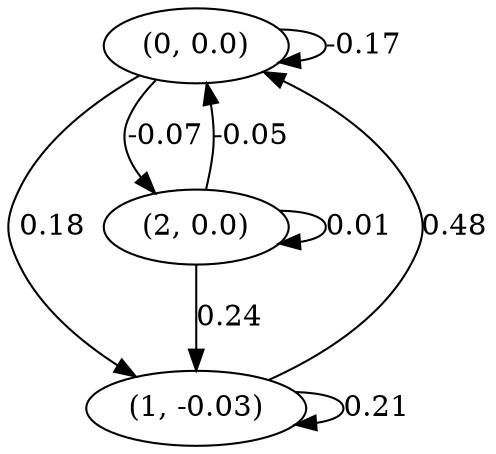 digraph {
    0 [ label = "(0, 0.0)" ]
    1 [ label = "(1, -0.03)" ]
    2 [ label = "(2, 0.0)" ]
    0 -> 0 [ label = "-0.17" ]
    1 -> 1 [ label = "0.21" ]
    2 -> 2 [ label = "0.01" ]
    1 -> 0 [ label = "0.48" ]
    2 -> 0 [ label = "-0.05" ]
    0 -> 1 [ label = "0.18" ]
    2 -> 1 [ label = "0.24" ]
    0 -> 2 [ label = "-0.07" ]
}

